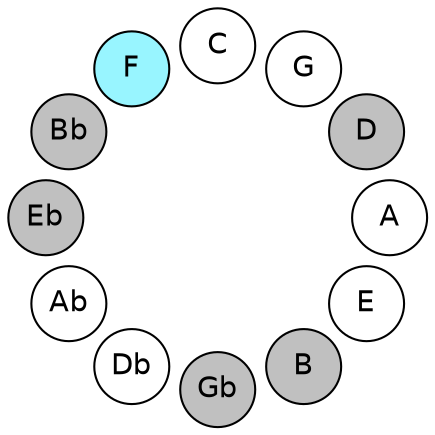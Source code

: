 
graph {

layout = circo;
mindist = .1

node [shape = circle, fontname = Helvetica, margin = 0, style = filled]
edge [style=invis]

subgraph 1 {
	E -- B -- Gb -- Db -- Ab -- Eb -- Bb -- F -- C -- G -- D -- A -- E
}

E [fillcolor = white];
B [fillcolor = gray];
Gb [fillcolor = gray];
Db [fillcolor = white];
Ab [fillcolor = white];
Eb [fillcolor = gray];
Bb [fillcolor = gray];
F [fillcolor = cadetblue1];
C [fillcolor = white];
G [fillcolor = white];
D [fillcolor = gray];
A [fillcolor = white];
}
